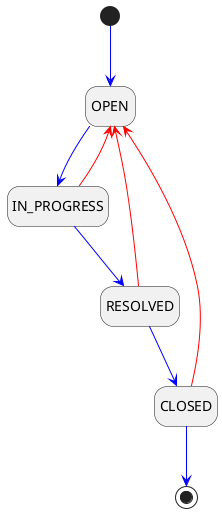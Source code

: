 @startuml
hide empty description
[*] -[#blue]-> OPEN

OPEN -[#blue]-> IN_PROGRESS
IN_PROGRESS -[#blue]-> RESOLVED
IN_PROGRESS -[#red]-> OPEN

RESOLVED -[#blue]-> CLOSED
RESOLVED -[#red]-> OPEN

CLOSED -[#blue]-> [*]
CLOSED -[#red]-> OPEN
@enduml